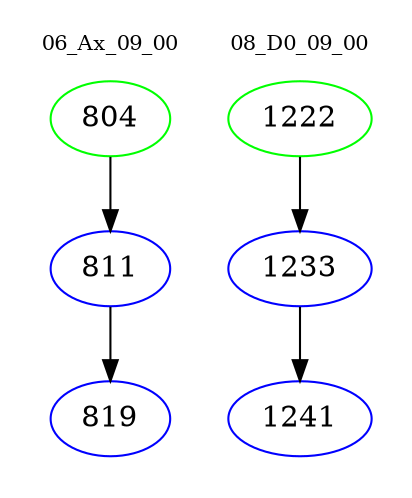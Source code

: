digraph{
subgraph cluster_0 {
color = white
label = "06_Ax_09_00";
fontsize=10;
T0_804 [label="804", color="green"]
T0_804 -> T0_811 [color="black"]
T0_811 [label="811", color="blue"]
T0_811 -> T0_819 [color="black"]
T0_819 [label="819", color="blue"]
}
subgraph cluster_1 {
color = white
label = "08_D0_09_00";
fontsize=10;
T1_1222 [label="1222", color="green"]
T1_1222 -> T1_1233 [color="black"]
T1_1233 [label="1233", color="blue"]
T1_1233 -> T1_1241 [color="black"]
T1_1241 [label="1241", color="blue"]
}
}

